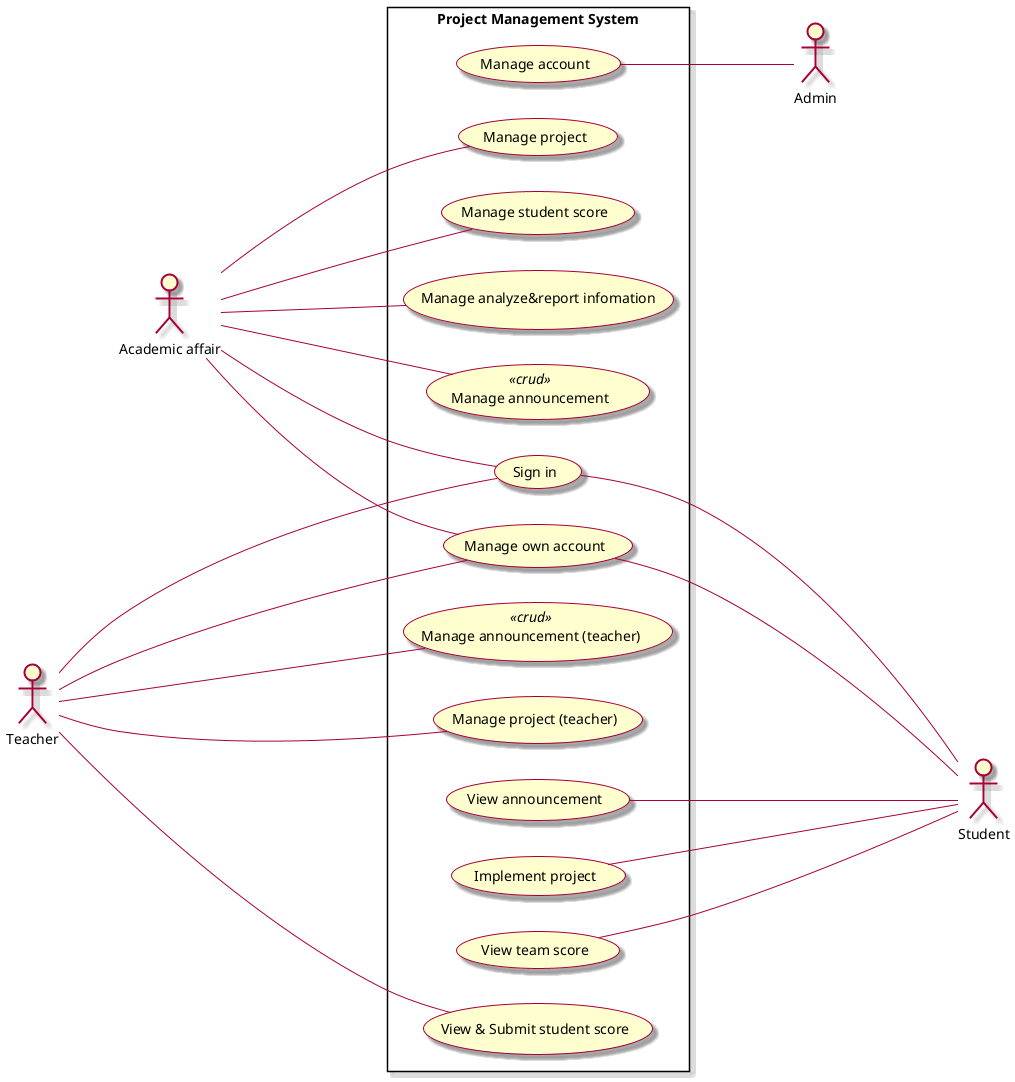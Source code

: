 @startuml UC Main
skin rose 
left to right direction
actor Admin as a
actor Student as s
actor "Academic affair" as aff
actor Teacher as t
rectangle "Project Management System" {
  usecase "Manage account" as ManageAccount
  usecase "Sign in" as Signin
  usecase "Manage analyze&report infomation" as ManageAnalyze
  usecase "Manage announcement" as ManageNotes <<crud>>
  usecase "Manage announcement (teacher)" as ManageNotesTeacher <<crud>>
  usecase "Manage project" as ManageProject
  usecase "Manage project (teacher)" as ManageProjectTeacher
  usecase "Manage student score" as ManageStudentScore
  usecase "Manage own account" as ManageOwnAccount
  usecase "View announcement" as ViewNotes
  usecase "Implement project" as ImplementProject
  usecase "View team score" as ViewTeamScore
  usecase "View & Submit student score" as ViewAndSubmitStudentScore
}

ManageAccount --- a
Signin ----- s
ManageOwnAccount ----- s
aff --- ManageOwnAccount
t ----- ManageOwnAccount
aff --- ManageAnalyze
aff ---- ManageNotes
t ----- ManageNotesTeacher
aff ---ManageProject
ImplementProject ----- s
t ----- ManageProjectTeacher
ViewNotes ----- s
aff --- ManageStudentScore
ViewTeamScore ----- s
t ----- ViewAndSubmitStudentScore
t ----- Signin
aff --- Signin
@enduml